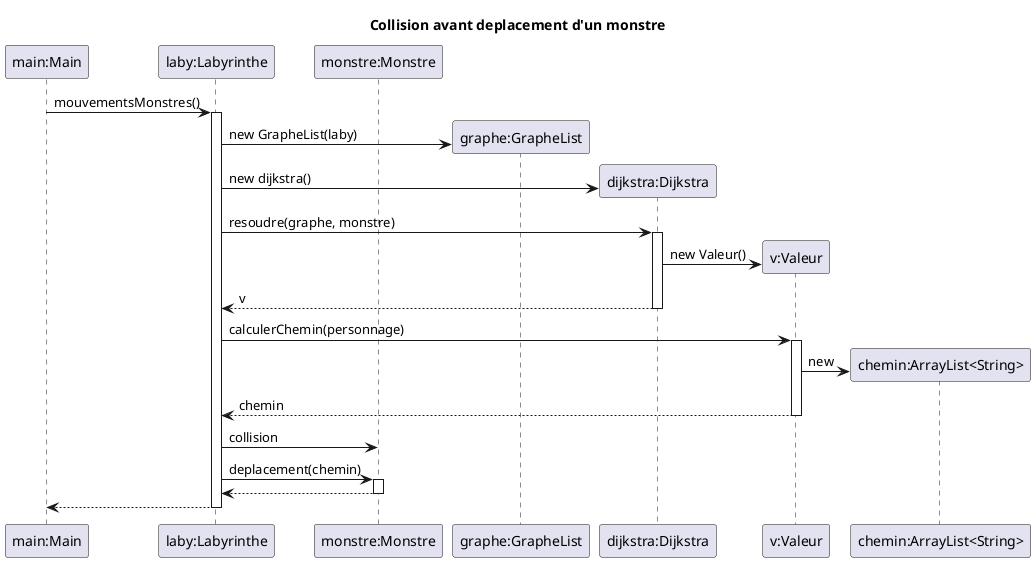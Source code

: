 @startuml
title Collision avant deplacement d'un monstre

participant "main:Main" as main
participant "laby:Labyrinthe" as laby
participant "monstre:Monstre" as monstre


main -> laby: mouvementsMonstres()
activate laby
create "graphe:GrapheList" as graphe
laby -> graphe: new GrapheList(laby)
create "dijkstra:Dijkstra" as dijkstra
laby -> dijkstra: new dijkstra()

laby -> dijkstra: resoudre(graphe, monstre)
activate dijkstra
create "v:Valeur" as v
dijkstra -> v: new Valeur()
dijkstra --> laby: v
deactivate dijkstra

laby -> v: calculerChemin(personnage)
activate v
create "chemin:ArrayList<String>" as chemin
v -> chemin: new
v --> laby: chemin
deactivate v

laby -> monstre: collision

laby -> monstre: deplacement(chemin)
activate monstre
monstre --> laby
deactivate monstre

laby --> main
deactivate laby

@enduml